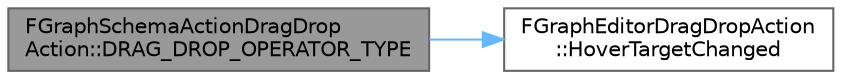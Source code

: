digraph "FGraphSchemaActionDragDropAction::DRAG_DROP_OPERATOR_TYPE"
{
 // INTERACTIVE_SVG=YES
 // LATEX_PDF_SIZE
  bgcolor="transparent";
  edge [fontname=Helvetica,fontsize=10,labelfontname=Helvetica,labelfontsize=10];
  node [fontname=Helvetica,fontsize=10,shape=box,height=0.2,width=0.4];
  rankdir="LR";
  Node1 [id="Node000001",label="FGraphSchemaActionDragDrop\lAction::DRAG_DROP_OPERATOR_TYPE",height=0.2,width=0.4,color="gray40", fillcolor="grey60", style="filled", fontcolor="black",tooltip=" "];
  Node1 -> Node2 [id="edge1_Node000001_Node000002",color="steelblue1",style="solid",tooltip=" "];
  Node2 [id="Node000002",label="FGraphEditorDragDropAction\l::HoverTargetChanged",height=0.2,width=0.4,color="grey40", fillcolor="white", style="filled",URL="$d6/d86/classFGraphEditorDragDropAction.html#a310ec9239998aa209ecbfef107ce9c9c",tooltip=" "];
}
